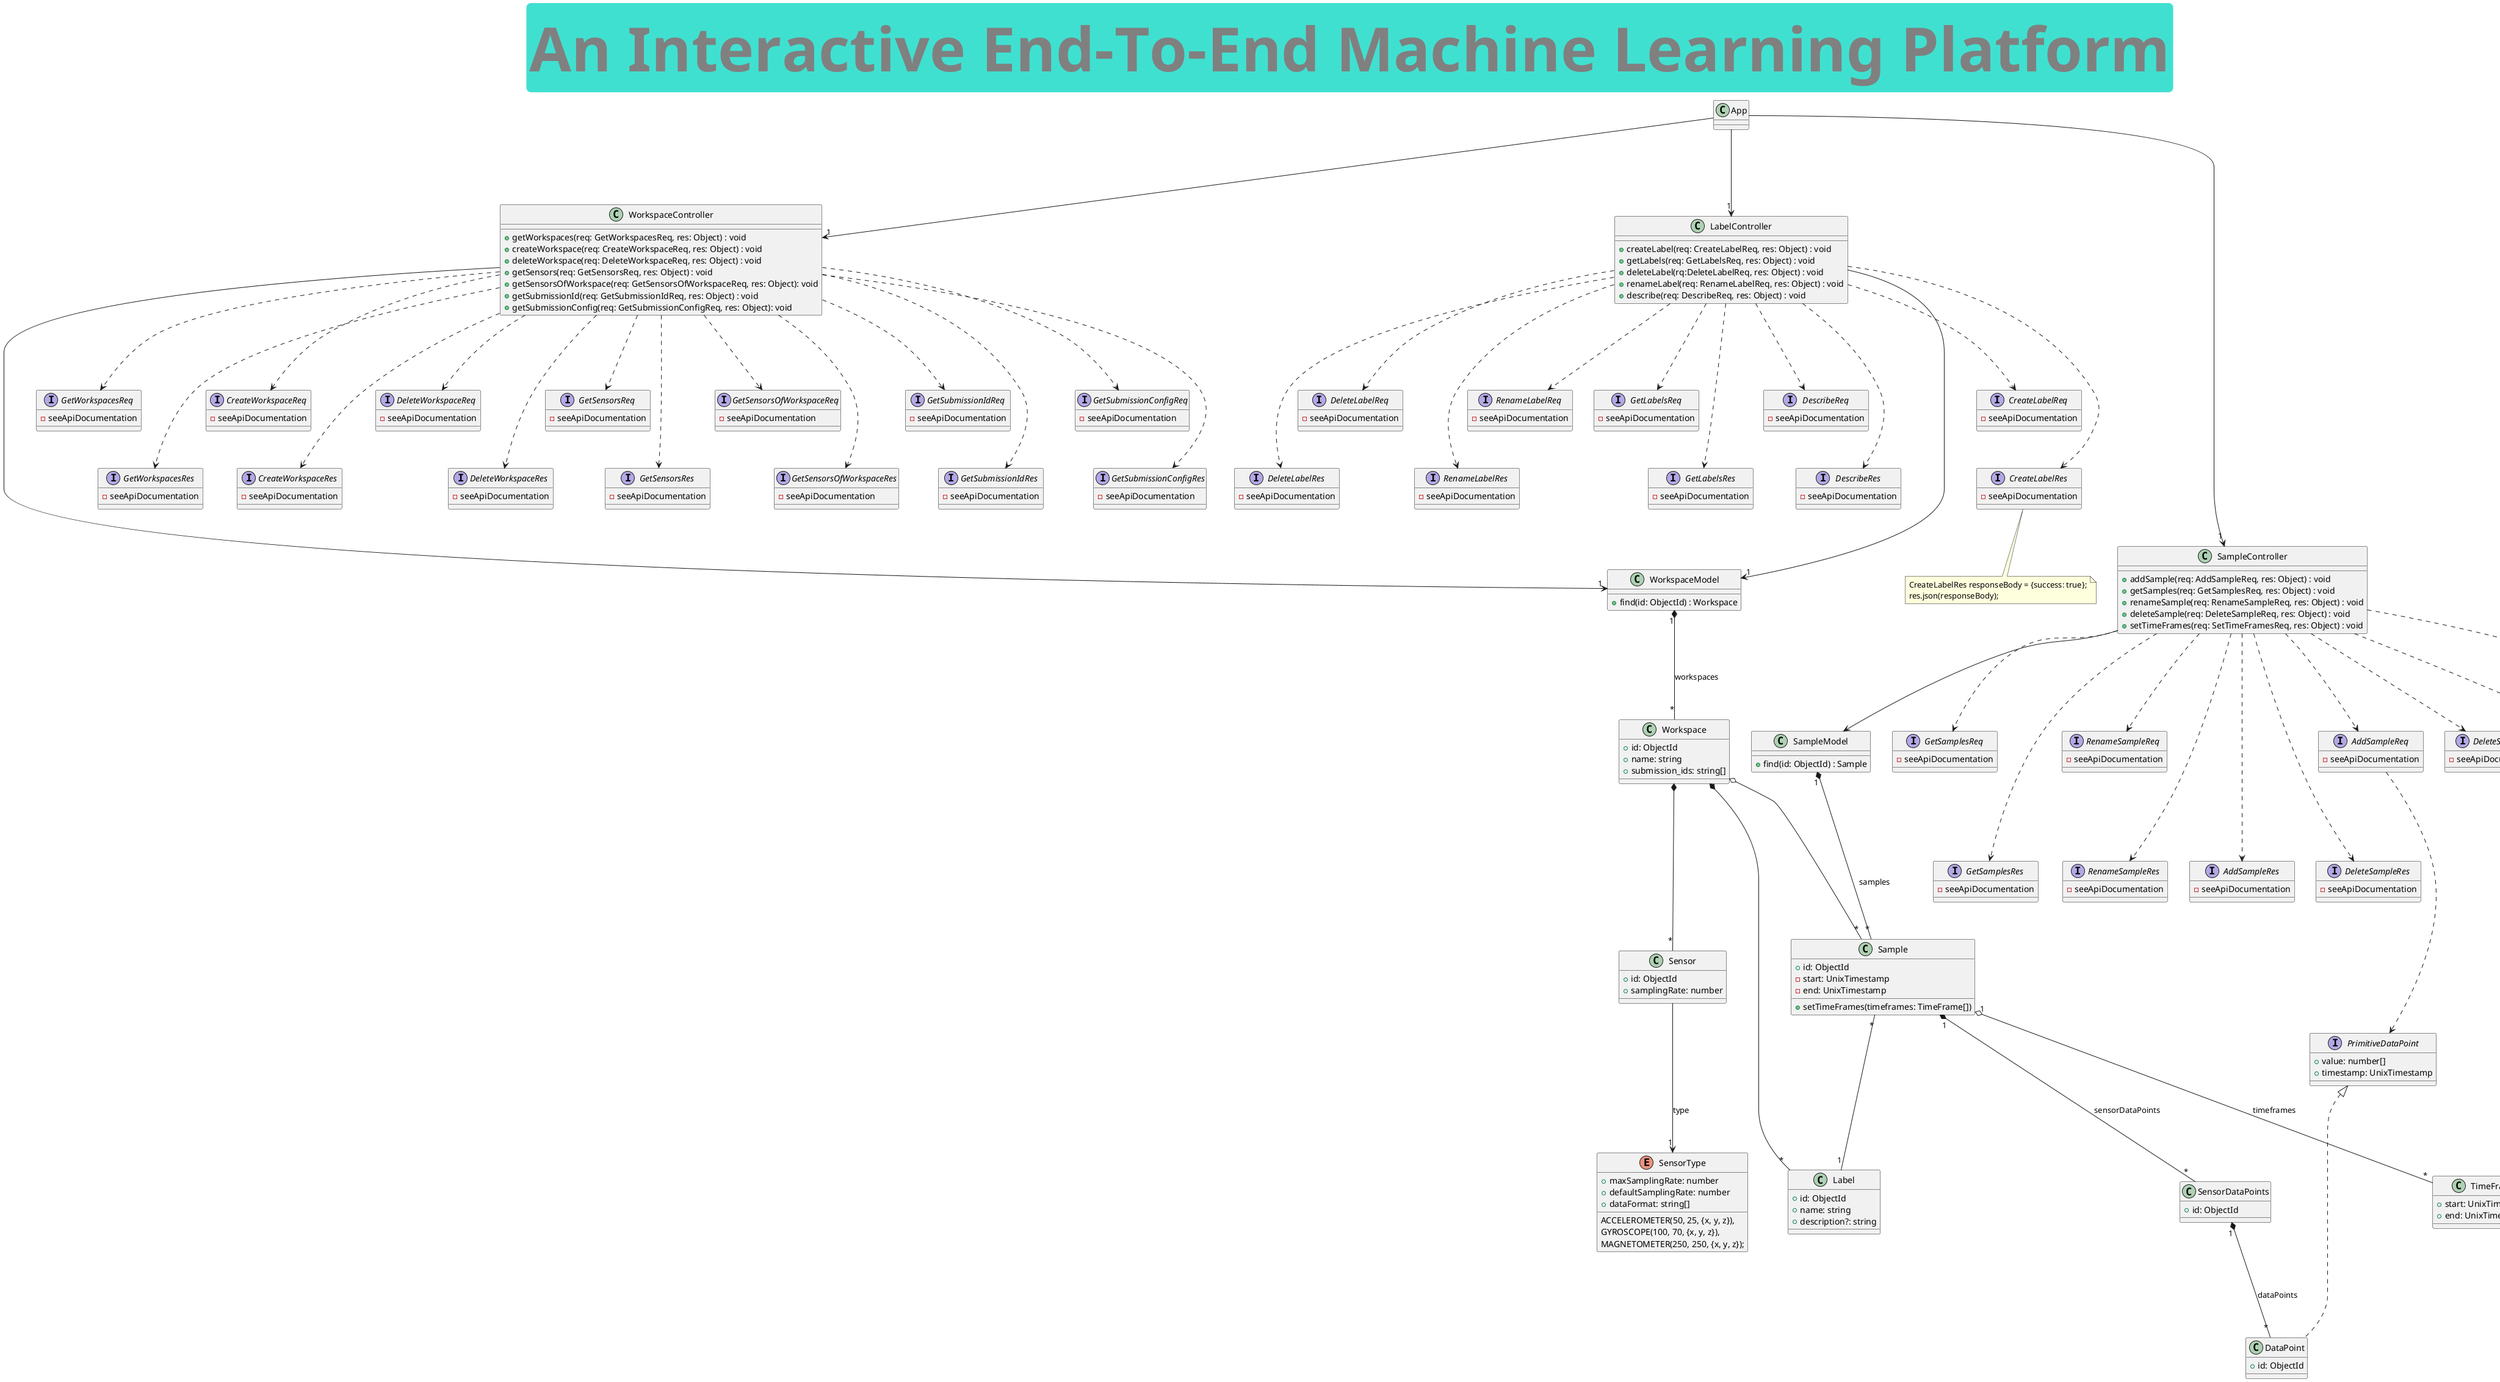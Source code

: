 @startuml ExpressApp

skinparam titleFontSize 100
skinparam titleFontColor grey
skinparam titleBorderRoundCorner 15
skinparam titleBorderThickness 2
skinparam titleBackgroundColor Turquoise

title An Interactive End-To-End Machine Learning Platform

class App{

}

App ---> "1" WorkspaceController
App ---> "1" LabelController
App ---> "1" SampleController

' ----------- LabelController ----------------

interface CreateLabelReq {
    -seeApiDocumentation
}

interface CreateLabelRes {
    -seeApiDocumentation
}

CreateLabelReq -[hidden]-> CreateLabelRes

interface GetLabelsReq {
    -seeApiDocumentation
}

interface GetLabelsRes {
    -seeApiDocumentation
}

GetLabelsReq -[hidden]-> GetLabelsRes

interface DeleteLabelReq {
    -seeApiDocumentation
}

interface DeleteLabelRes {
    -seeApiDocumentation
}

DeleteLabelReq -[hidden]-> DeleteLabelRes

interface RenameLabelReq {
    -seeApiDocumentation
}

interface RenameLabelRes {
    -seeApiDocumentation
    
}

RenameLabelReq -[hidden]-> RenameLabelRes

interface DescribeReq {
    -seeApiDocumentation
}

interface DescribeRes {
    -seeApiDocumentation
    
}

DescribeReq -[hidden]-> DescribeRes

class LabelController {
    +createLabel(req: CreateLabelReq, res: Object) : void
    +getLabels(req: GetLabelsReq, res: Object) : void
    +deleteLabel(rq:DeleteLabelReq, res: Object) : void
    +renameLabel(req: RenameLabelReq, res: Object) : void
    +describe(req: DescribeReq, res: Object) : void
}

LabelController -----> "1" WorkspaceModel

LabelController ...> CreateLabelReq
LabelController ...> CreateLabelRes
note bottom of CreateLabelRes: CreateLabelRes responseBody = {success: true};\nres.json(responseBody);

LabelController ...> GetLabelsReq
LabelController ...> GetLabelsRes

LabelController ...> DeleteLabelReq
LabelController ...> DeleteLabelRes

LabelController ...> RenameLabelReq
LabelController ...> RenameLabelRes

LabelController ...> DescribeReq
LabelController ...> DescribeRes

' ------------- WorkspaceController ----------

interface GetWorkspacesReq {
    -seeApiDocumentation
}

interface GetWorkspacesRes {
    -seeApiDocumentation
}

GetWorkspacesReq -[hidden]-> GetWorkspacesRes

interface CreateWorkspaceReq {
    -seeApiDocumentation
}

interface CreateWorkspaceRes {
    -seeApiDocumentation
}

CreateWorkspaceReq -[hidden]-> CreateWorkspaceRes

interface DeleteWorkspaceReq {
    -seeApiDocumentation
}

interface DeleteWorkspaceRes {
    -seeApiDocumentation
    
}

DeleteWorkspaceReq -[hidden]-> DeleteWorkspaceRes

interface GetSensorsReq {
    -seeApiDocumentation
}

interface GetSensorsRes {
    -seeApiDocumentation
}

GetSensorsReq -[hidden]-> GetSensorsRes

interface GetSensorsOfWorkspaceReq {
    -seeApiDocumentation
}

interface GetSensorsOfWorkspaceRes {
    -seeApiDocumentation
}

GetSensorsOfWorkspaceReq -[hidden]-> GetSensorsOfWorkspaceRes

interface GetSubmissionIdReq {
    -seeApiDocumentation
}

interface GetSubmissionIdRes {
    -seeApiDocumentation
}

GetSubmissionIdReq -[hidden]-> GetSubmissionIdRes

interface GetSubmissionConfigReq {
    -seeApiDocumentation
}

interface GetSubmissionConfigRes {
    -seeApiDocumentation
}

GetSubmissionConfigReq -[hidden]-> GetSubmissionConfigRes

class WorkspaceController {
    +getWorkspaces(req: GetWorkspacesReq, res: Object) : void
    +createWorkspace(req: CreateWorkspaceReq, res: Object) : void
    +deleteWorkspace(req: DeleteWorkspaceReq, res: Object) : void
    +getSensors(req: GetSensorsReq, res: Object) : void
    +getSensorsOfWorkspace(req: GetSensorsOfWorkspaceReq, res: Object): void
    +getSubmissionId(req: GetSubmissionIdReq, res: Object) : void
    +getSubmissionConfig(req: GetSubmissionConfigReq, res: Object): void
}

WorkspaceController ...> GetWorkspacesReq
WorkspaceController ...> GetWorkspacesRes
WorkspaceController ...> CreateWorkspaceReq
WorkspaceController ...> CreateWorkspaceRes
WorkspaceController ...> DeleteWorkspaceReq
WorkspaceController ...> DeleteWorkspaceRes
WorkspaceController ...> GetSensorsReq
WorkspaceController ...> GetSensorsRes
WorkspaceController ...> GetSensorsOfWorkspaceReq
WorkspaceController ...> GetSensorsOfWorkspaceRes
WorkspaceController ...> GetSubmissionIdReq
WorkspaceController ...> GetSubmissionIdRes
WorkspaceController ...> GetSubmissionConfigReq
WorkspaceController ...> GetSubmissionConfigRes

WorkspaceController ---> "1" WorkspaceModel

'------------------ Sensor/Sample -----------------------

enum SensorType {
    ACCELEROMETER(50, 25, {x, y, z}),
    GYROSCOPE(100, 70, {x, y, z}),
    MAGNETOMETER(250, 250, {x, y, z});

    +maxSamplingRate: number
    +defaultSamplingRate: number
    +dataFormat: string[]
}

' Schema
class Sensor {
    +id: ObjectId
    +samplingRate: number
}

Sensor ---> "1" SensorType :type

interface PrimitiveDataPoint {
    +value: number[]
    +timestamp: UnixTimestamp
}

class DataPoint implements PrimitiveDataPoint {
    +id: ObjectId
}

class SensorDataPoints {
    +id: ObjectId
}

SensorDataPoints "1" *--- "*" DataPoint : dataPoints

' Schema
class TimeFrame {
    +start: UnixTimestamp
    +end: UnixTimestamp
}

' Schema
class Sample {
    +id: ObjectId
    -start: UnixTimestamp
    -end: UnixTimestamp
    +setTimeFrames(timeframes: TimeFrame[])
}

' aggregation or relation?
Sample "1" o--- "*" TimeFrame : timeframes

Sample "*" --- "1" Label
Sample "1" *--- "*" SensorDataPoints : sensorDataPoints

' mongoose.Model<Sample>
class SampleModel {
    +find(id: ObjectId) : Sample
}

SampleModel "1" *--- "*" Sample : samples

' Schema
class Label {
    +id: ObjectId
    +name: string
    +description?: string
}

' Schema
class Workspace {
    +id: ObjectId
    +name: string
    +submission_ids: string[]
}

Workspace *--- "*" Label
Workspace *--- "*" Sensor
Workspace o--- "*" Sample

' mongoose.Model<Workspace>
class WorkspaceModel {
    +find(id: ObjectId) : Workspace
}

WorkspaceModel "1" *--- "*" Workspace : workspaces

' --------------- SampleController -------------------

interface AddSampleReq {
    -seeApiDocumentation
}

AddSampleReq ...> PrimitiveDataPoint

interface AddSampleRes {
    -seeApiDocumentation
}

AddSampleReq -[hidden]-> AddSampleRes

interface GetSamplesReq {
    -seeApiDocumentation
}

interface GetSamplesRes {
    -seeApiDocumentation
}

GetSamplesReq -[hidden]-> GetSamplesRes

interface RenameSampleReq {
    -seeApiDocumentation
}

interface RenameSampleRes {
    -seeApiDocumentation
}

RenameSampleReq -[hidden]-> RenameSampleRes

interface DeleteSampleReq {
    -seeApiDocumentation
}

interface DeleteSampleRes {
    -seeApiDocumentation
}

DeleteSampleReq -[hidden]-> DeleteSampleRes

interface SetTimeFramesReq {
    -seeApiDocumentation
}

SetTimeFramesReq ...> TimeFrame

interface SetTimeFramesRes {
    -seeApiDocumentation
}

class SampleController {
    +addSample(req: AddSampleReq, res: Object) : void
    +getSamples(req: GetSamplesReq, res: Object) : void
    +renameSample(req: RenameSampleReq, res: Object) : void
    +deleteSample(req: DeleteSampleReq, res: Object) : void
    +setTimeFrames(req: SetTimeFramesReq, res: Object) : void
}

    SampleController ...> AddSampleReq
    SampleController ...> AddSampleRes
    SampleController ...> GetSamplesReq
    SampleController ...> GetSamplesRes
    SampleController ...> RenameSampleReq
    SampleController ...> RenameSampleRes
    SampleController ...> DeleteSampleReq
    SampleController ...> DeleteSampleRes
    SampleController ...> SetTimeFramesReq
    SampleController ...> SetTimeFramesRes

    SampleController ---> SampleModel

    @enduml